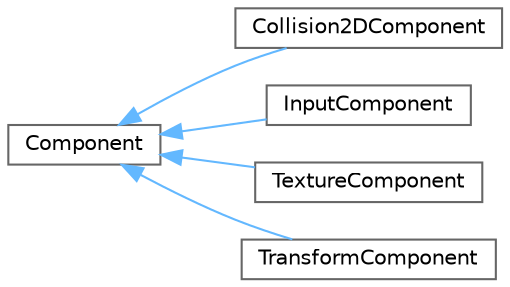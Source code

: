digraph "Graphical Class Hierarchy"
{
 // LATEX_PDF_SIZE
  bgcolor="transparent";
  edge [fontname=Helvetica,fontsize=10,labelfontname=Helvetica,labelfontsize=10];
  node [fontname=Helvetica,fontsize=10,shape=box,height=0.2,width=0.4];
  rankdir="LR";
  Node0 [id="Node000000",label="Component",height=0.2,width=0.4,color="grey40", fillcolor="white", style="filled",URL="$struct_component.html",tooltip="Components, must know about the gameEntity that they are associated with Components,..."];
  Node0 -> Node1 [id="edge1_Node000000_Node000001",dir="back",color="steelblue1",style="solid",tooltip=" "];
  Node1 [id="Node000001",label="Collision2DComponent",height=0.2,width=0.4,color="grey40", fillcolor="white", style="filled",URL="$struct_collision2_d_component.html",tooltip=" "];
  Node0 -> Node2 [id="edge2_Node000000_Node000002",dir="back",color="steelblue1",style="solid",tooltip=" "];
  Node2 [id="Node000002",label="InputComponent",height=0.2,width=0.4,color="grey40", fillcolor="white", style="filled",URL="$struct_input_component.html",tooltip="This takes in a user's input."];
  Node0 -> Node3 [id="edge3_Node000000_Node000003",dir="back",color="steelblue1",style="solid",tooltip=" "];
  Node3 [id="Node000003",label="TextureComponent",height=0.2,width=0.4,color="grey40", fillcolor="white", style="filled",URL="$struct_texture_component.html",tooltip="This is where texture is created."];
  Node0 -> Node4 [id="edge4_Node000000_Node000004",dir="back",color="steelblue1",style="solid",tooltip=" "];
  Node4 [id="Node000004",label="TransformComponent",height=0.2,width=0.4,color="grey40", fillcolor="white", style="filled",URL="$struct_transform_component.html",tooltip="The transform Component given to an entity."];
}
